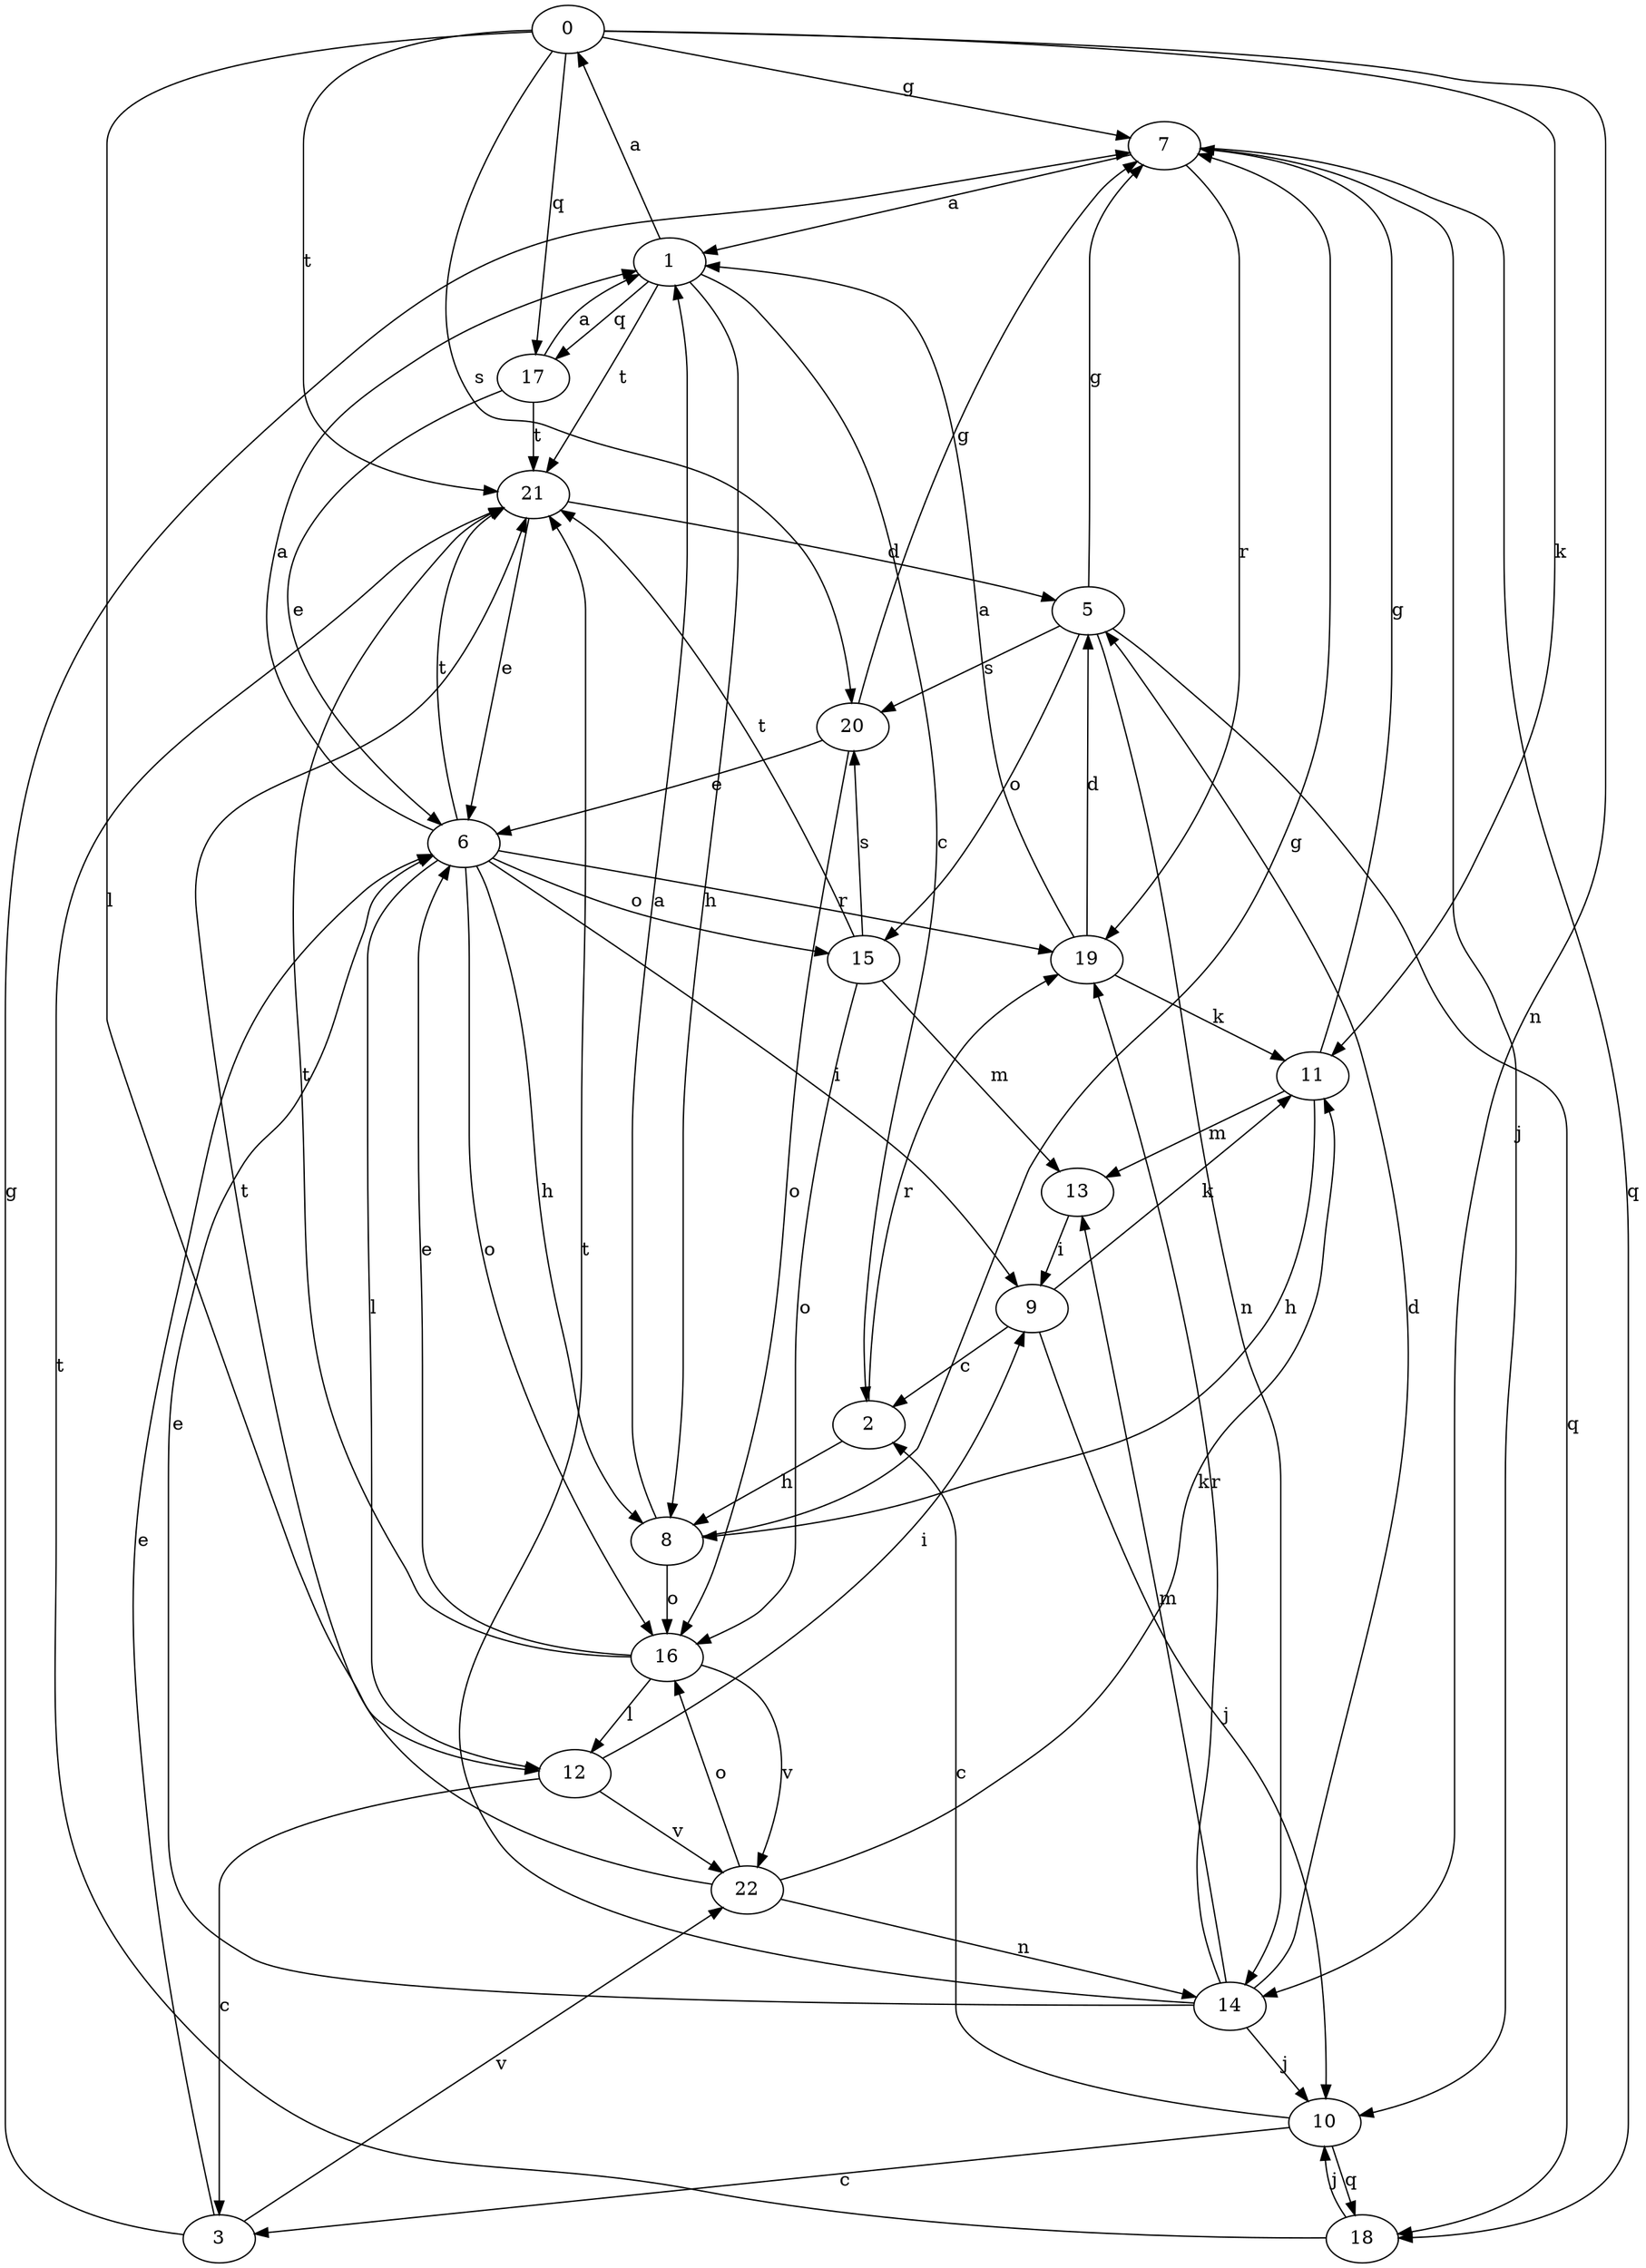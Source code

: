 strict digraph  {
0;
1;
2;
3;
5;
6;
7;
8;
9;
10;
11;
12;
13;
14;
15;
16;
17;
18;
19;
20;
21;
22;
0 -> 7  [label=g];
0 -> 11  [label=k];
0 -> 12  [label=l];
0 -> 14  [label=n];
0 -> 17  [label=q];
0 -> 20  [label=s];
0 -> 21  [label=t];
1 -> 0  [label=a];
1 -> 2  [label=c];
1 -> 8  [label=h];
1 -> 17  [label=q];
1 -> 21  [label=t];
2 -> 8  [label=h];
2 -> 19  [label=r];
3 -> 6  [label=e];
3 -> 7  [label=g];
3 -> 22  [label=v];
5 -> 7  [label=g];
5 -> 14  [label=n];
5 -> 15  [label=o];
5 -> 18  [label=q];
5 -> 20  [label=s];
6 -> 1  [label=a];
6 -> 8  [label=h];
6 -> 9  [label=i];
6 -> 12  [label=l];
6 -> 15  [label=o];
6 -> 16  [label=o];
6 -> 19  [label=r];
6 -> 21  [label=t];
7 -> 1  [label=a];
7 -> 10  [label=j];
7 -> 18  [label=q];
7 -> 19  [label=r];
8 -> 1  [label=a];
8 -> 7  [label=g];
8 -> 16  [label=o];
9 -> 2  [label=c];
9 -> 10  [label=j];
9 -> 11  [label=k];
10 -> 2  [label=c];
10 -> 3  [label=c];
10 -> 18  [label=q];
11 -> 7  [label=g];
11 -> 8  [label=h];
11 -> 13  [label=m];
12 -> 3  [label=c];
12 -> 9  [label=i];
12 -> 22  [label=v];
13 -> 9  [label=i];
14 -> 5  [label=d];
14 -> 6  [label=e];
14 -> 10  [label=j];
14 -> 13  [label=m];
14 -> 19  [label=r];
14 -> 21  [label=t];
15 -> 13  [label=m];
15 -> 16  [label=o];
15 -> 20  [label=s];
15 -> 21  [label=t];
16 -> 6  [label=e];
16 -> 12  [label=l];
16 -> 21  [label=t];
16 -> 22  [label=v];
17 -> 1  [label=a];
17 -> 6  [label=e];
17 -> 21  [label=t];
18 -> 10  [label=j];
18 -> 21  [label=t];
19 -> 1  [label=a];
19 -> 5  [label=d];
19 -> 11  [label=k];
20 -> 6  [label=e];
20 -> 7  [label=g];
20 -> 16  [label=o];
21 -> 5  [label=d];
21 -> 6  [label=e];
22 -> 11  [label=k];
22 -> 14  [label=n];
22 -> 16  [label=o];
22 -> 21  [label=t];
}
